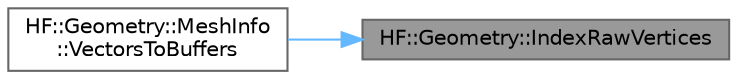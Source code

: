 digraph "HF::Geometry::IndexRawVertices"
{
 // LATEX_PDF_SIZE
  bgcolor="transparent";
  edge [fontname=Helvetica,fontsize=10,labelfontname=Helvetica,labelfontsize=10];
  node [fontname=Helvetica,fontsize=10,shape=box,height=0.2,width=0.4];
  rankdir="RL";
  Node1 [label="HF::Geometry::IndexRawVertices",height=0.2,width=0.4,color="gray40", fillcolor="grey60", style="filled", fontcolor="black",tooltip="Index an array of vertices."];
  Node1 -> Node2 [dir="back",color="steelblue1",style="solid"];
  Node2 [label="HF::Geometry::MeshInfo\l::VectorsToBuffers",height=0.2,width=0.4,color="grey40", fillcolor="white", style="filled",URL="$a01351.html#a94f1d056602f383463d151d528f54436",tooltip="Index vertices then insert them into verts and indices."];
}
